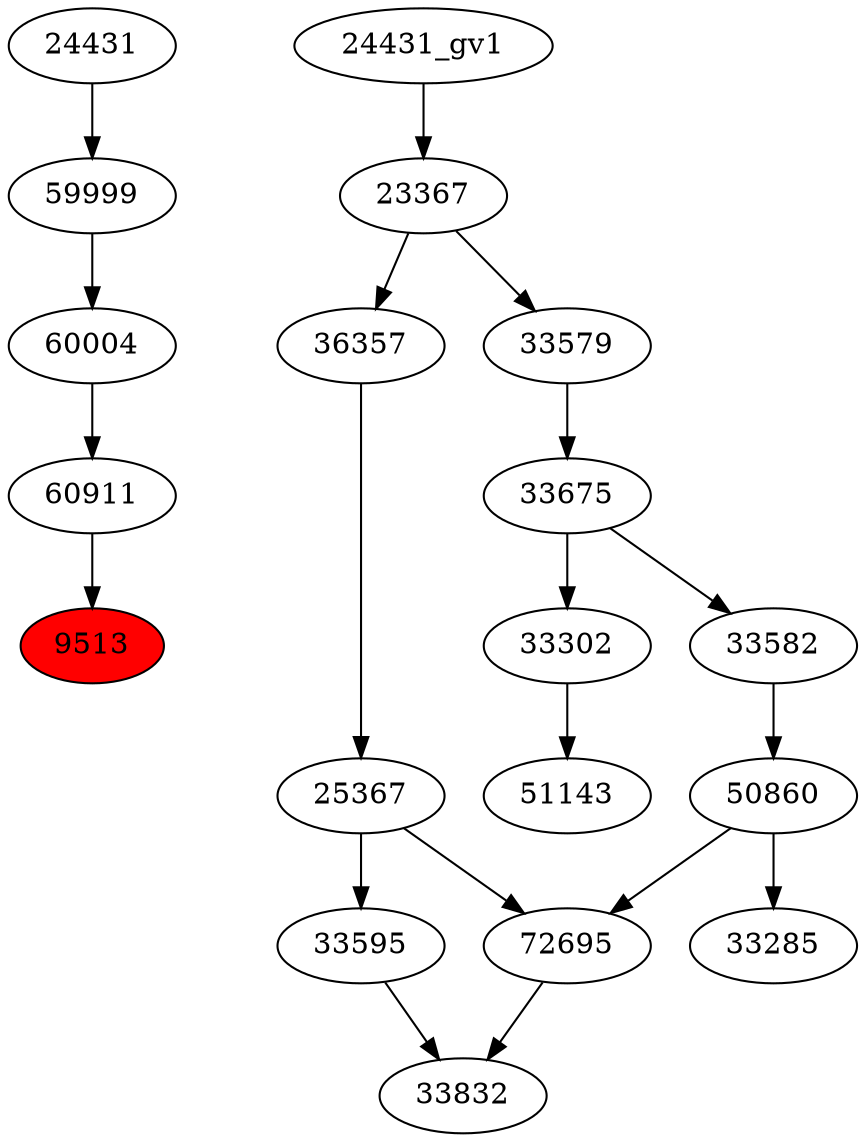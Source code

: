 strict digraph root {
	node [label="\N"];
	{
		node [fillcolor="",
			label="\N",
			style=""
		];
		9513		 [fillcolor=red,
			label=9513,
			style=filled];
		60911		 [label=60911];
		60911 -> 9513;
		60004		 [label=60004];
		60004 -> 60911;
		59999		 [label=59999];
		59999 -> 60004;
		24431		 [label=24431];
		24431 -> 59999;
	}
	{
		node [label="\N"];
		33285		 [label=33285];
		50860		 [label=50860];
		50860 -> 33285;
		72695		 [label=72695];
		50860 -> 72695;
		33832		 [label=33832];
		72695 -> 33832;
		33595		 [label=33595];
		33595 -> 33832;
		51143		 [label=51143];
		33302		 [label=33302];
		33302 -> 51143;
		33582		 [label=33582];
		33582 -> 50860;
		25367		 [label=25367];
		25367 -> 72695;
		25367 -> 33595;
		33675		 [label=33675];
		33675 -> 33302;
		33675 -> 33582;
		36357		 [label=36357];
		36357 -> 25367;
		33579		 [label=33579];
		33579 -> 33675;
		23367		 [label=23367];
		23367 -> 36357;
		23367 -> 33579;
		"24431_gv1" -> 23367;
	}
}
